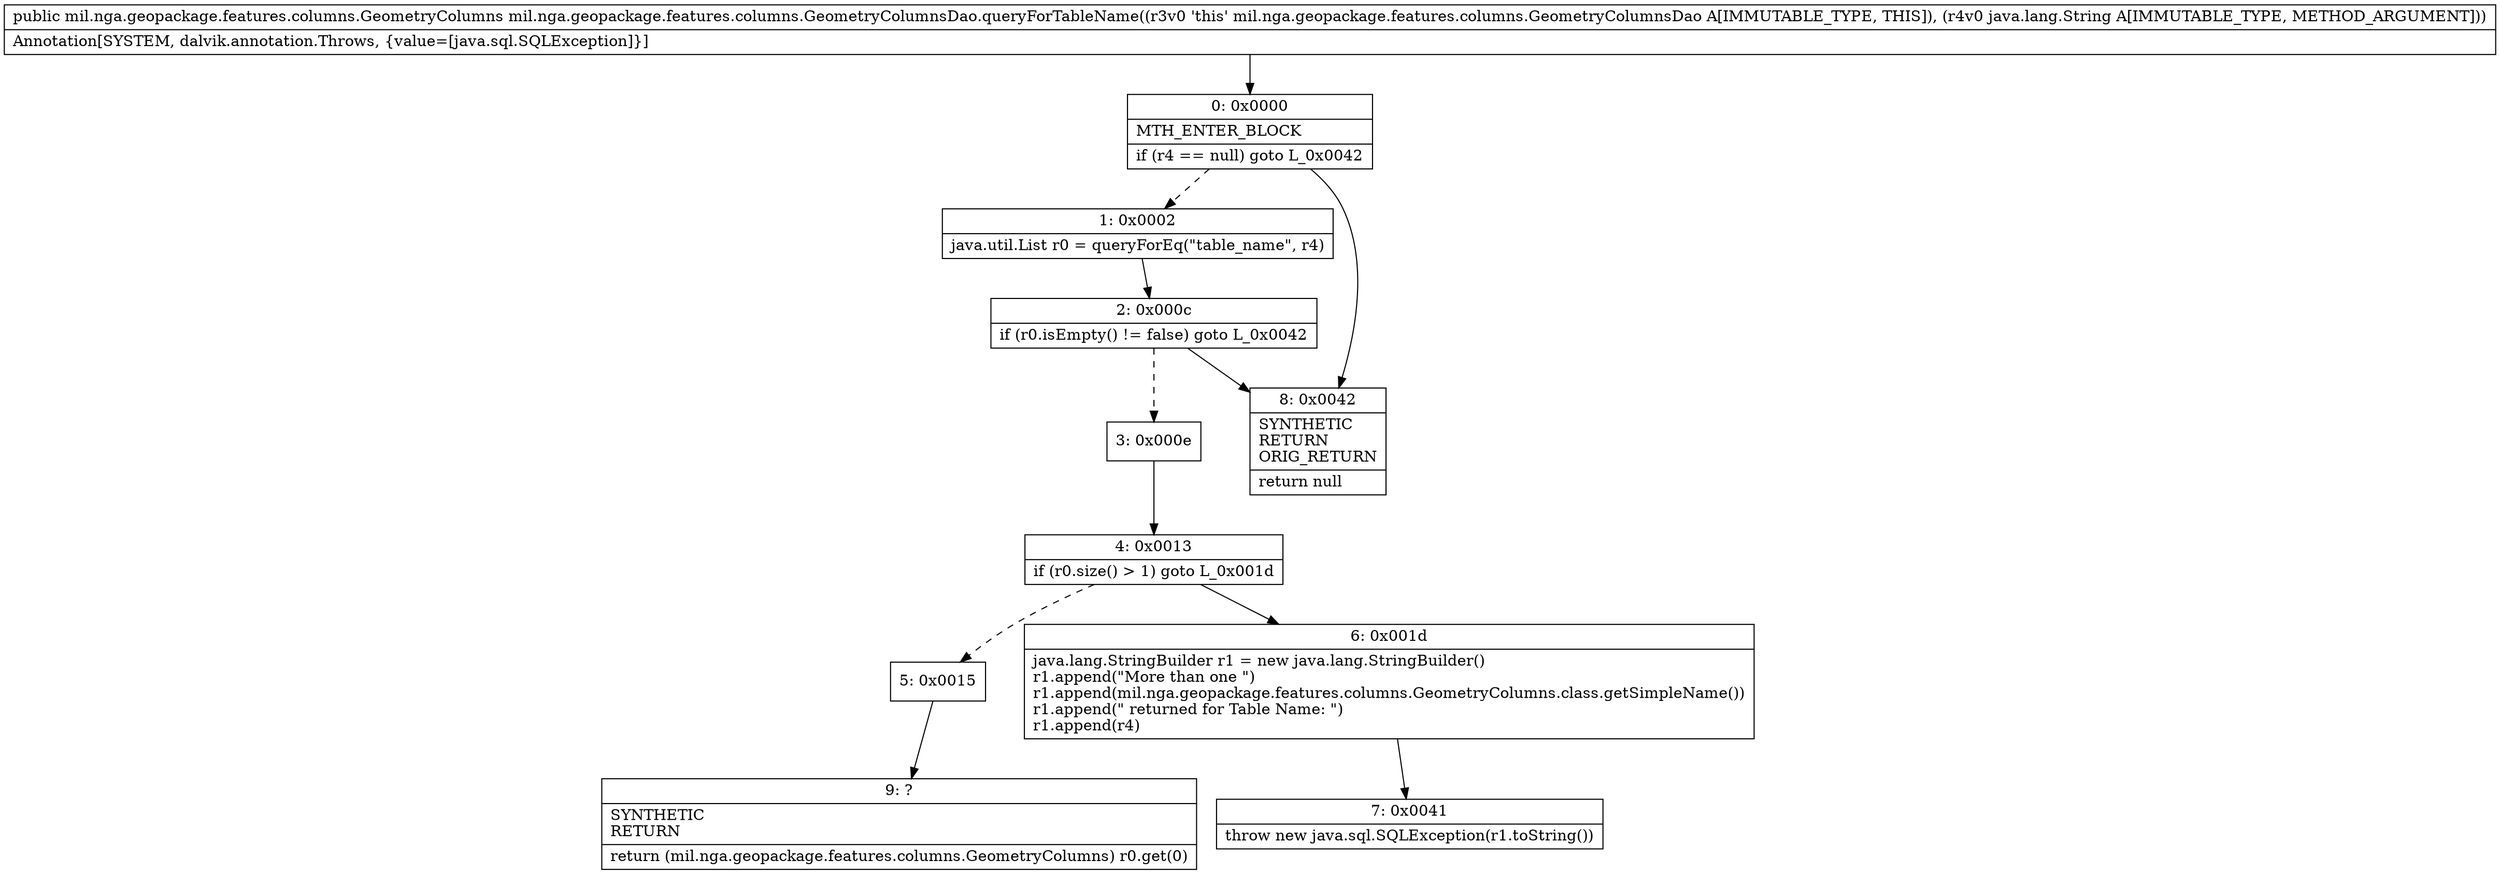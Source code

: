 digraph "CFG formil.nga.geopackage.features.columns.GeometryColumnsDao.queryForTableName(Ljava\/lang\/String;)Lmil\/nga\/geopackage\/features\/columns\/GeometryColumns;" {
Node_0 [shape=record,label="{0\:\ 0x0000|MTH_ENTER_BLOCK\l|if (r4 == null) goto L_0x0042\l}"];
Node_1 [shape=record,label="{1\:\ 0x0002|java.util.List r0 = queryForEq(\"table_name\", r4)\l}"];
Node_2 [shape=record,label="{2\:\ 0x000c|if (r0.isEmpty() != false) goto L_0x0042\l}"];
Node_3 [shape=record,label="{3\:\ 0x000e}"];
Node_4 [shape=record,label="{4\:\ 0x0013|if (r0.size() \> 1) goto L_0x001d\l}"];
Node_5 [shape=record,label="{5\:\ 0x0015}"];
Node_6 [shape=record,label="{6\:\ 0x001d|java.lang.StringBuilder r1 = new java.lang.StringBuilder()\lr1.append(\"More than one \")\lr1.append(mil.nga.geopackage.features.columns.GeometryColumns.class.getSimpleName())\lr1.append(\" returned for Table Name: \")\lr1.append(r4)\l}"];
Node_7 [shape=record,label="{7\:\ 0x0041|throw new java.sql.SQLException(r1.toString())\l}"];
Node_8 [shape=record,label="{8\:\ 0x0042|SYNTHETIC\lRETURN\lORIG_RETURN\l|return null\l}"];
Node_9 [shape=record,label="{9\:\ ?|SYNTHETIC\lRETURN\l|return (mil.nga.geopackage.features.columns.GeometryColumns) r0.get(0)\l}"];
MethodNode[shape=record,label="{public mil.nga.geopackage.features.columns.GeometryColumns mil.nga.geopackage.features.columns.GeometryColumnsDao.queryForTableName((r3v0 'this' mil.nga.geopackage.features.columns.GeometryColumnsDao A[IMMUTABLE_TYPE, THIS]), (r4v0 java.lang.String A[IMMUTABLE_TYPE, METHOD_ARGUMENT]))  | Annotation[SYSTEM, dalvik.annotation.Throws, \{value=[java.sql.SQLException]\}]\l}"];
MethodNode -> Node_0;
Node_0 -> Node_1[style=dashed];
Node_0 -> Node_8;
Node_1 -> Node_2;
Node_2 -> Node_3[style=dashed];
Node_2 -> Node_8;
Node_3 -> Node_4;
Node_4 -> Node_5[style=dashed];
Node_4 -> Node_6;
Node_5 -> Node_9;
Node_6 -> Node_7;
}

